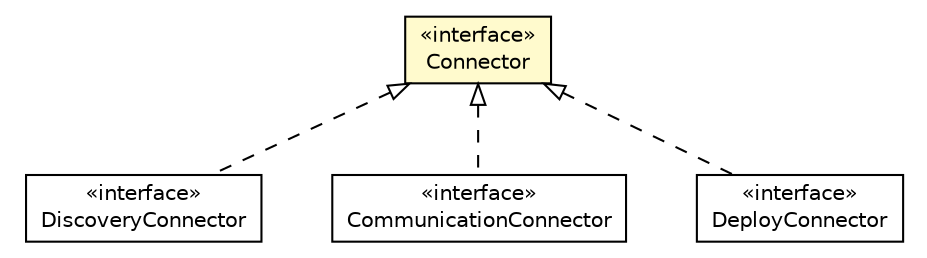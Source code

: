 #!/usr/local/bin/dot
#
# Class diagram 
# Generated by UMLGraph version R5_6-24-gf6e263 (http://www.umlgraph.org/)
#

digraph G {
	edge [fontname="Helvetica",fontsize=10,labelfontname="Helvetica",labelfontsize=10];
	node [fontname="Helvetica",fontsize=10,shape=plaintext];
	nodesep=0.25;
	ranksep=0.5;
	// org.universAAL.middleware.connectors.DiscoveryConnector
	c2884831 [label=<<table title="org.universAAL.middleware.connectors.DiscoveryConnector" border="0" cellborder="1" cellspacing="0" cellpadding="2" port="p" href="./DiscoveryConnector.html">
		<tr><td><table border="0" cellspacing="0" cellpadding="1">
<tr><td align="center" balign="center"> &#171;interface&#187; </td></tr>
<tr><td align="center" balign="center"> DiscoveryConnector </td></tr>
		</table></td></tr>
		</table>>, URL="./DiscoveryConnector.html", fontname="Helvetica", fontcolor="black", fontsize=10.0];
	// org.universAAL.middleware.connectors.CommunicationConnector
	c2884832 [label=<<table title="org.universAAL.middleware.connectors.CommunicationConnector" border="0" cellborder="1" cellspacing="0" cellpadding="2" port="p" href="./CommunicationConnector.html">
		<tr><td><table border="0" cellspacing="0" cellpadding="1">
<tr><td align="center" balign="center"> &#171;interface&#187; </td></tr>
<tr><td align="center" balign="center"> CommunicationConnector </td></tr>
		</table></td></tr>
		</table>>, URL="./CommunicationConnector.html", fontname="Helvetica", fontcolor="black", fontsize=10.0];
	// org.universAAL.middleware.connectors.Connector
	c2884834 [label=<<table title="org.universAAL.middleware.connectors.Connector" border="0" cellborder="1" cellspacing="0" cellpadding="2" port="p" bgcolor="lemonChiffon" href="./Connector.html">
		<tr><td><table border="0" cellspacing="0" cellpadding="1">
<tr><td align="center" balign="center"> &#171;interface&#187; </td></tr>
<tr><td align="center" balign="center"> Connector </td></tr>
		</table></td></tr>
		</table>>, URL="./Connector.html", fontname="Helvetica", fontcolor="black", fontsize=10.0];
	// org.universAAL.middleware.connectors.DeployConnector
	c2884835 [label=<<table title="org.universAAL.middleware.connectors.DeployConnector" border="0" cellborder="1" cellspacing="0" cellpadding="2" port="p" href="./DeployConnector.html">
		<tr><td><table border="0" cellspacing="0" cellpadding="1">
<tr><td align="center" balign="center"> &#171;interface&#187; </td></tr>
<tr><td align="center" balign="center"> DeployConnector </td></tr>
		</table></td></tr>
		</table>>, URL="./DeployConnector.html", fontname="Helvetica", fontcolor="black", fontsize=10.0];
	//org.universAAL.middleware.connectors.DiscoveryConnector implements org.universAAL.middleware.connectors.Connector
	c2884834:p -> c2884831:p [dir=back,arrowtail=empty,style=dashed];
	//org.universAAL.middleware.connectors.CommunicationConnector implements org.universAAL.middleware.connectors.Connector
	c2884834:p -> c2884832:p [dir=back,arrowtail=empty,style=dashed];
	//org.universAAL.middleware.connectors.DeployConnector implements org.universAAL.middleware.connectors.Connector
	c2884834:p -> c2884835:p [dir=back,arrowtail=empty,style=dashed];
}

